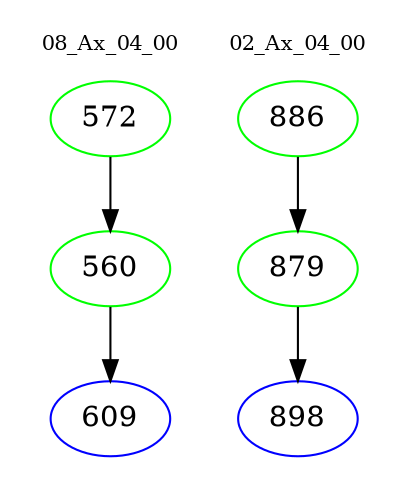 digraph{
subgraph cluster_0 {
color = white
label = "08_Ax_04_00";
fontsize=10;
T0_572 [label="572", color="green"]
T0_572 -> T0_560 [color="black"]
T0_560 [label="560", color="green"]
T0_560 -> T0_609 [color="black"]
T0_609 [label="609", color="blue"]
}
subgraph cluster_1 {
color = white
label = "02_Ax_04_00";
fontsize=10;
T1_886 [label="886", color="green"]
T1_886 -> T1_879 [color="black"]
T1_879 [label="879", color="green"]
T1_879 -> T1_898 [color="black"]
T1_898 [label="898", color="blue"]
}
}
